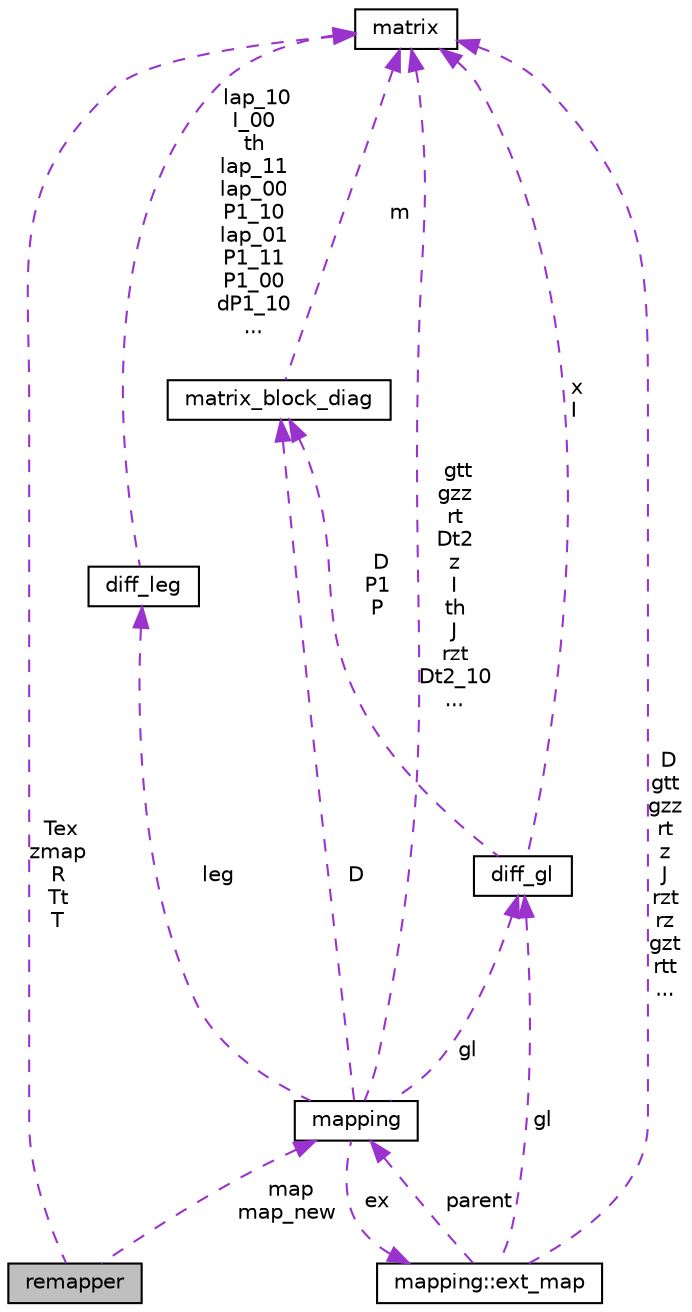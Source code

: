digraph "remapper"
{
  edge [fontname="Helvetica",fontsize="10",labelfontname="Helvetica",labelfontsize="10"];
  node [fontname="Helvetica",fontsize="10",shape=record];
  Node1 [label="remapper",height=0.2,width=0.4,color="black", fillcolor="grey75", style="filled" fontcolor="black"];
  Node2 -> Node1 [dir="back",color="darkorchid3",fontsize="10",style="dashed",label=" Tex\nzmap\nR\nTt\nT" ,fontname="Helvetica"];
  Node2 [label="matrix",height=0.2,width=0.4,color="black", fillcolor="white", style="filled",URL="$classmatrix.html",tooltip="The matrix class is used to facilitate the work with regular dense matrices. "];
  Node3 -> Node1 [dir="back",color="darkorchid3",fontsize="10",style="dashed",label=" map\nmap_new" ,fontname="Helvetica"];
  Node3 [label="mapping",height=0.2,width=0.4,color="black", fillcolor="white", style="filled",URL="$classmapping.html"];
  Node4 -> Node3 [dir="back",color="darkorchid3",fontsize="10",style="dashed",label=" ex" ,fontname="Helvetica"];
  Node4 [label="mapping::ext_map",height=0.2,width=0.4,color="black", fillcolor="white", style="filled",URL="$classmapping_1_1ext__map.html"];
  Node5 -> Node4 [dir="back",color="darkorchid3",fontsize="10",style="dashed",label=" gl" ,fontname="Helvetica"];
  Node5 [label="diff_gl",height=0.2,width=0.4,color="black", fillcolor="white", style="filled",URL="$classdiff__gl.html",tooltip="The diff_gl class implements the Gauss-Lobatto (or more properly Gauss-Lobatto-Chebyshev) collocation..."];
  Node2 -> Node5 [dir="back",color="darkorchid3",fontsize="10",style="dashed",label=" x\nI" ,fontname="Helvetica"];
  Node6 -> Node5 [dir="back",color="darkorchid3",fontsize="10",style="dashed",label=" D\nP1\nP" ,fontname="Helvetica"];
  Node6 [label="matrix_block_diag",height=0.2,width=0.4,color="black", fillcolor="white", style="filled",URL="$classmatrix__block__diag.html",tooltip="The matrix_block_diag class is used to store block diagonal matrices. "];
  Node2 -> Node6 [dir="back",color="darkorchid3",fontsize="10",style="dashed",label=" m" ,fontname="Helvetica"];
  Node2 -> Node4 [dir="back",color="darkorchid3",fontsize="10",style="dashed",label=" D\ngtt\ngzz\nrt\nz\nJ\nrzt\nrz\ngzt\nrtt\n..." ,fontname="Helvetica"];
  Node3 -> Node4 [dir="back",color="darkorchid3",fontsize="10",style="dashed",label=" parent" ,fontname="Helvetica"];
  Node5 -> Node3 [dir="back",color="darkorchid3",fontsize="10",style="dashed",label=" gl" ,fontname="Helvetica"];
  Node2 -> Node3 [dir="back",color="darkorchid3",fontsize="10",style="dashed",label=" gtt\ngzz\nrt\nDt2\nz\nI\nth\nJ\nrzt\nDt2_10\n..." ,fontname="Helvetica"];
  Node7 -> Node3 [dir="back",color="darkorchid3",fontsize="10",style="dashed",label=" leg" ,fontname="Helvetica"];
  Node7 [label="diff_leg",height=0.2,width=0.4,color="black", fillcolor="white", style="filled",URL="$classdiff__leg.html",tooltip="The diff_leg class implements Legendre numerical differentiation. "];
  Node2 -> Node7 [dir="back",color="darkorchid3",fontsize="10",style="dashed",label=" lap_10\nI_00\nth\nlap_11\nlap_00\nP1_10\nlap_01\nP1_11\nP1_00\ndP1_10\n..." ,fontname="Helvetica"];
  Node6 -> Node3 [dir="back",color="darkorchid3",fontsize="10",style="dashed",label=" D" ,fontname="Helvetica"];
}
